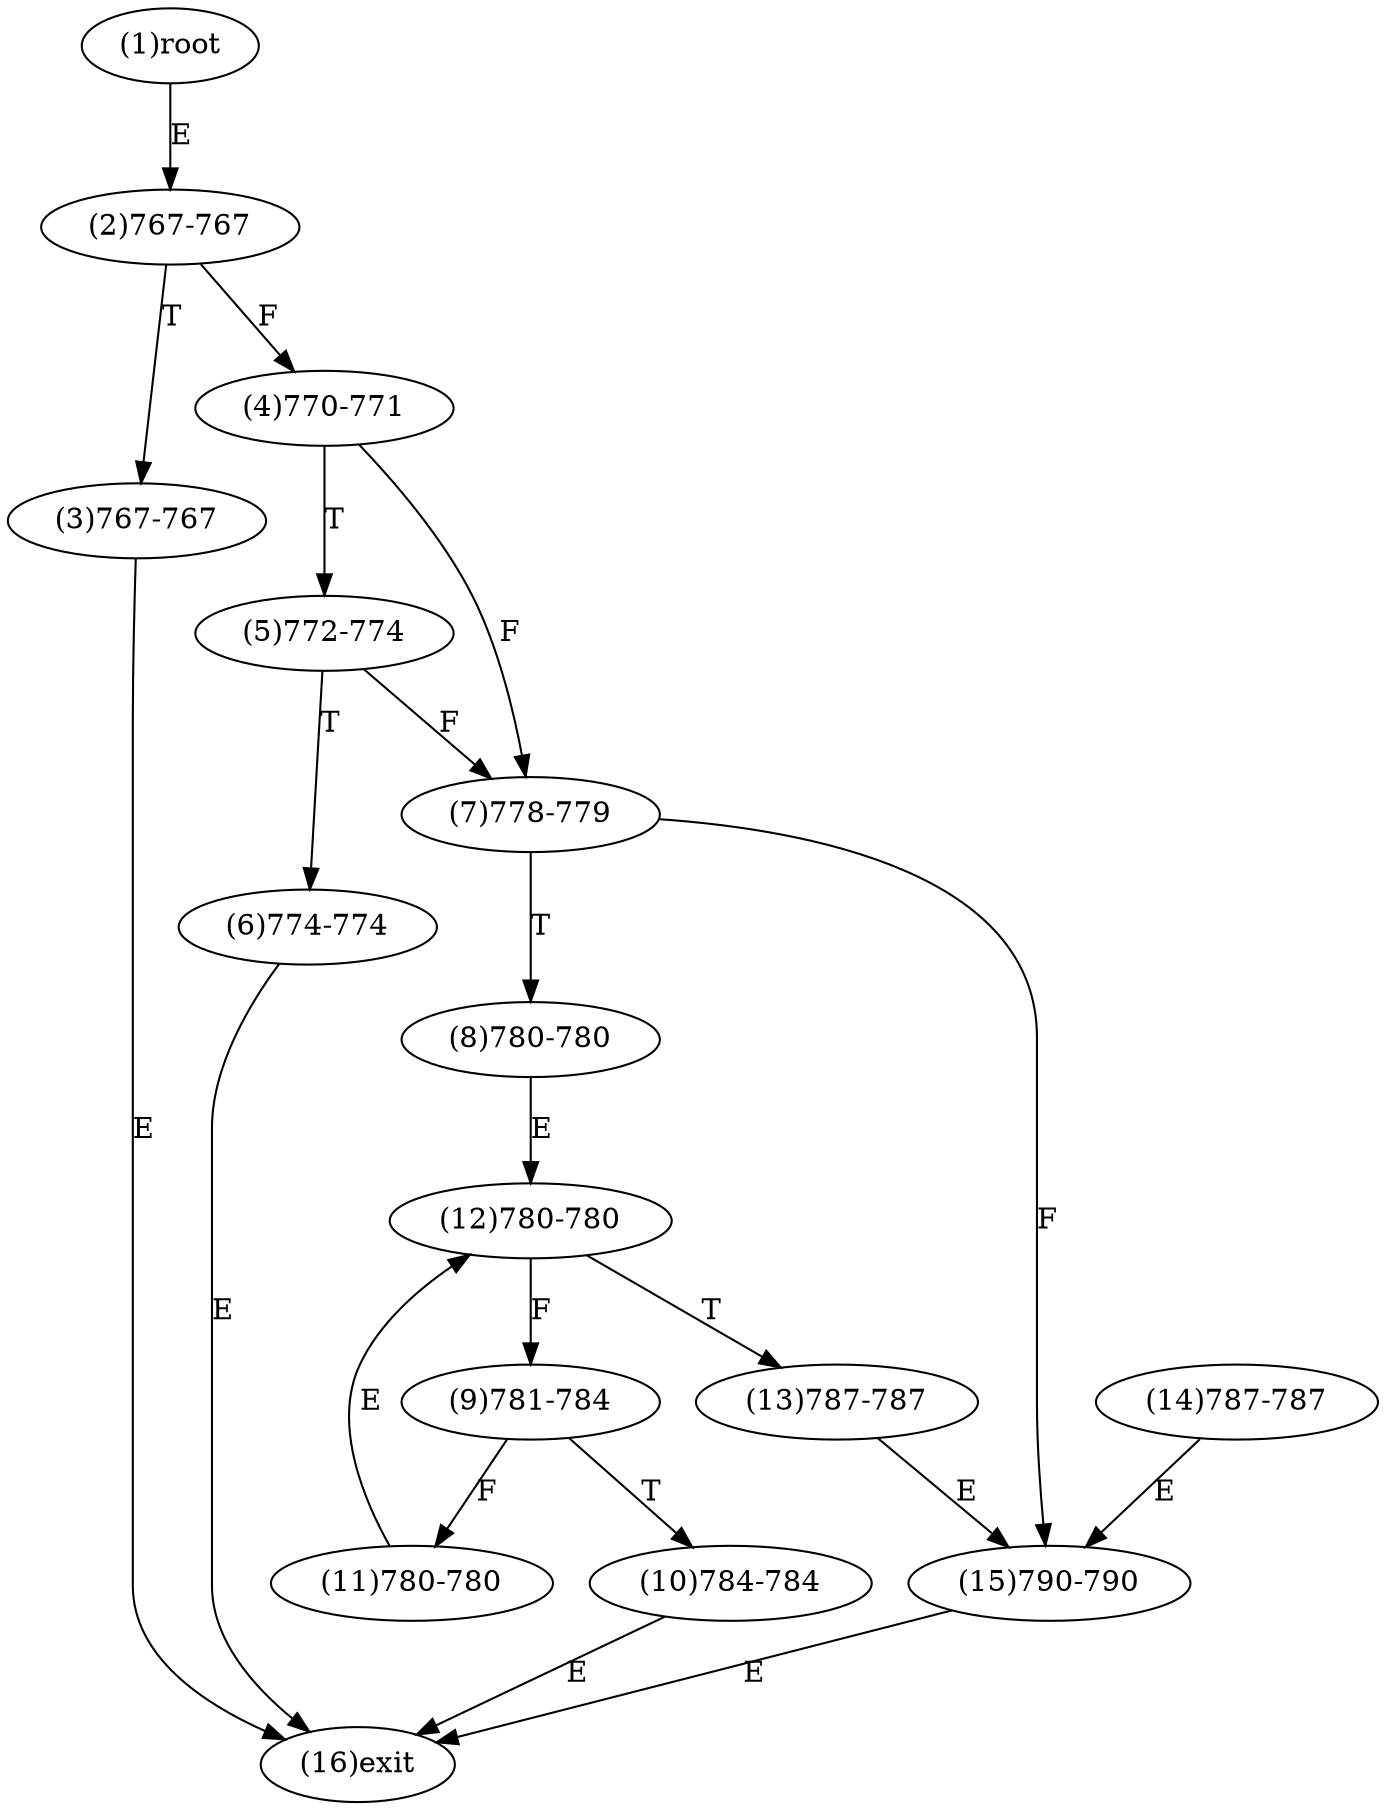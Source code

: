 digraph "" { 
1[ label="(1)root"];
2[ label="(2)767-767"];
3[ label="(3)767-767"];
4[ label="(4)770-771"];
5[ label="(5)772-774"];
6[ label="(6)774-774"];
7[ label="(7)778-779"];
8[ label="(8)780-780"];
9[ label="(9)781-784"];
10[ label="(10)784-784"];
11[ label="(11)780-780"];
12[ label="(12)780-780"];
13[ label="(13)787-787"];
14[ label="(14)787-787"];
15[ label="(15)790-790"];
16[ label="(16)exit"];
1->2[ label="E"];
2->4[ label="F"];
2->3[ label="T"];
3->16[ label="E"];
4->7[ label="F"];
4->5[ label="T"];
5->7[ label="F"];
5->6[ label="T"];
6->16[ label="E"];
7->15[ label="F"];
7->8[ label="T"];
8->12[ label="E"];
9->11[ label="F"];
9->10[ label="T"];
10->16[ label="E"];
11->12[ label="E"];
12->9[ label="F"];
12->13[ label="T"];
13->15[ label="E"];
14->15[ label="E"];
15->16[ label="E"];
}